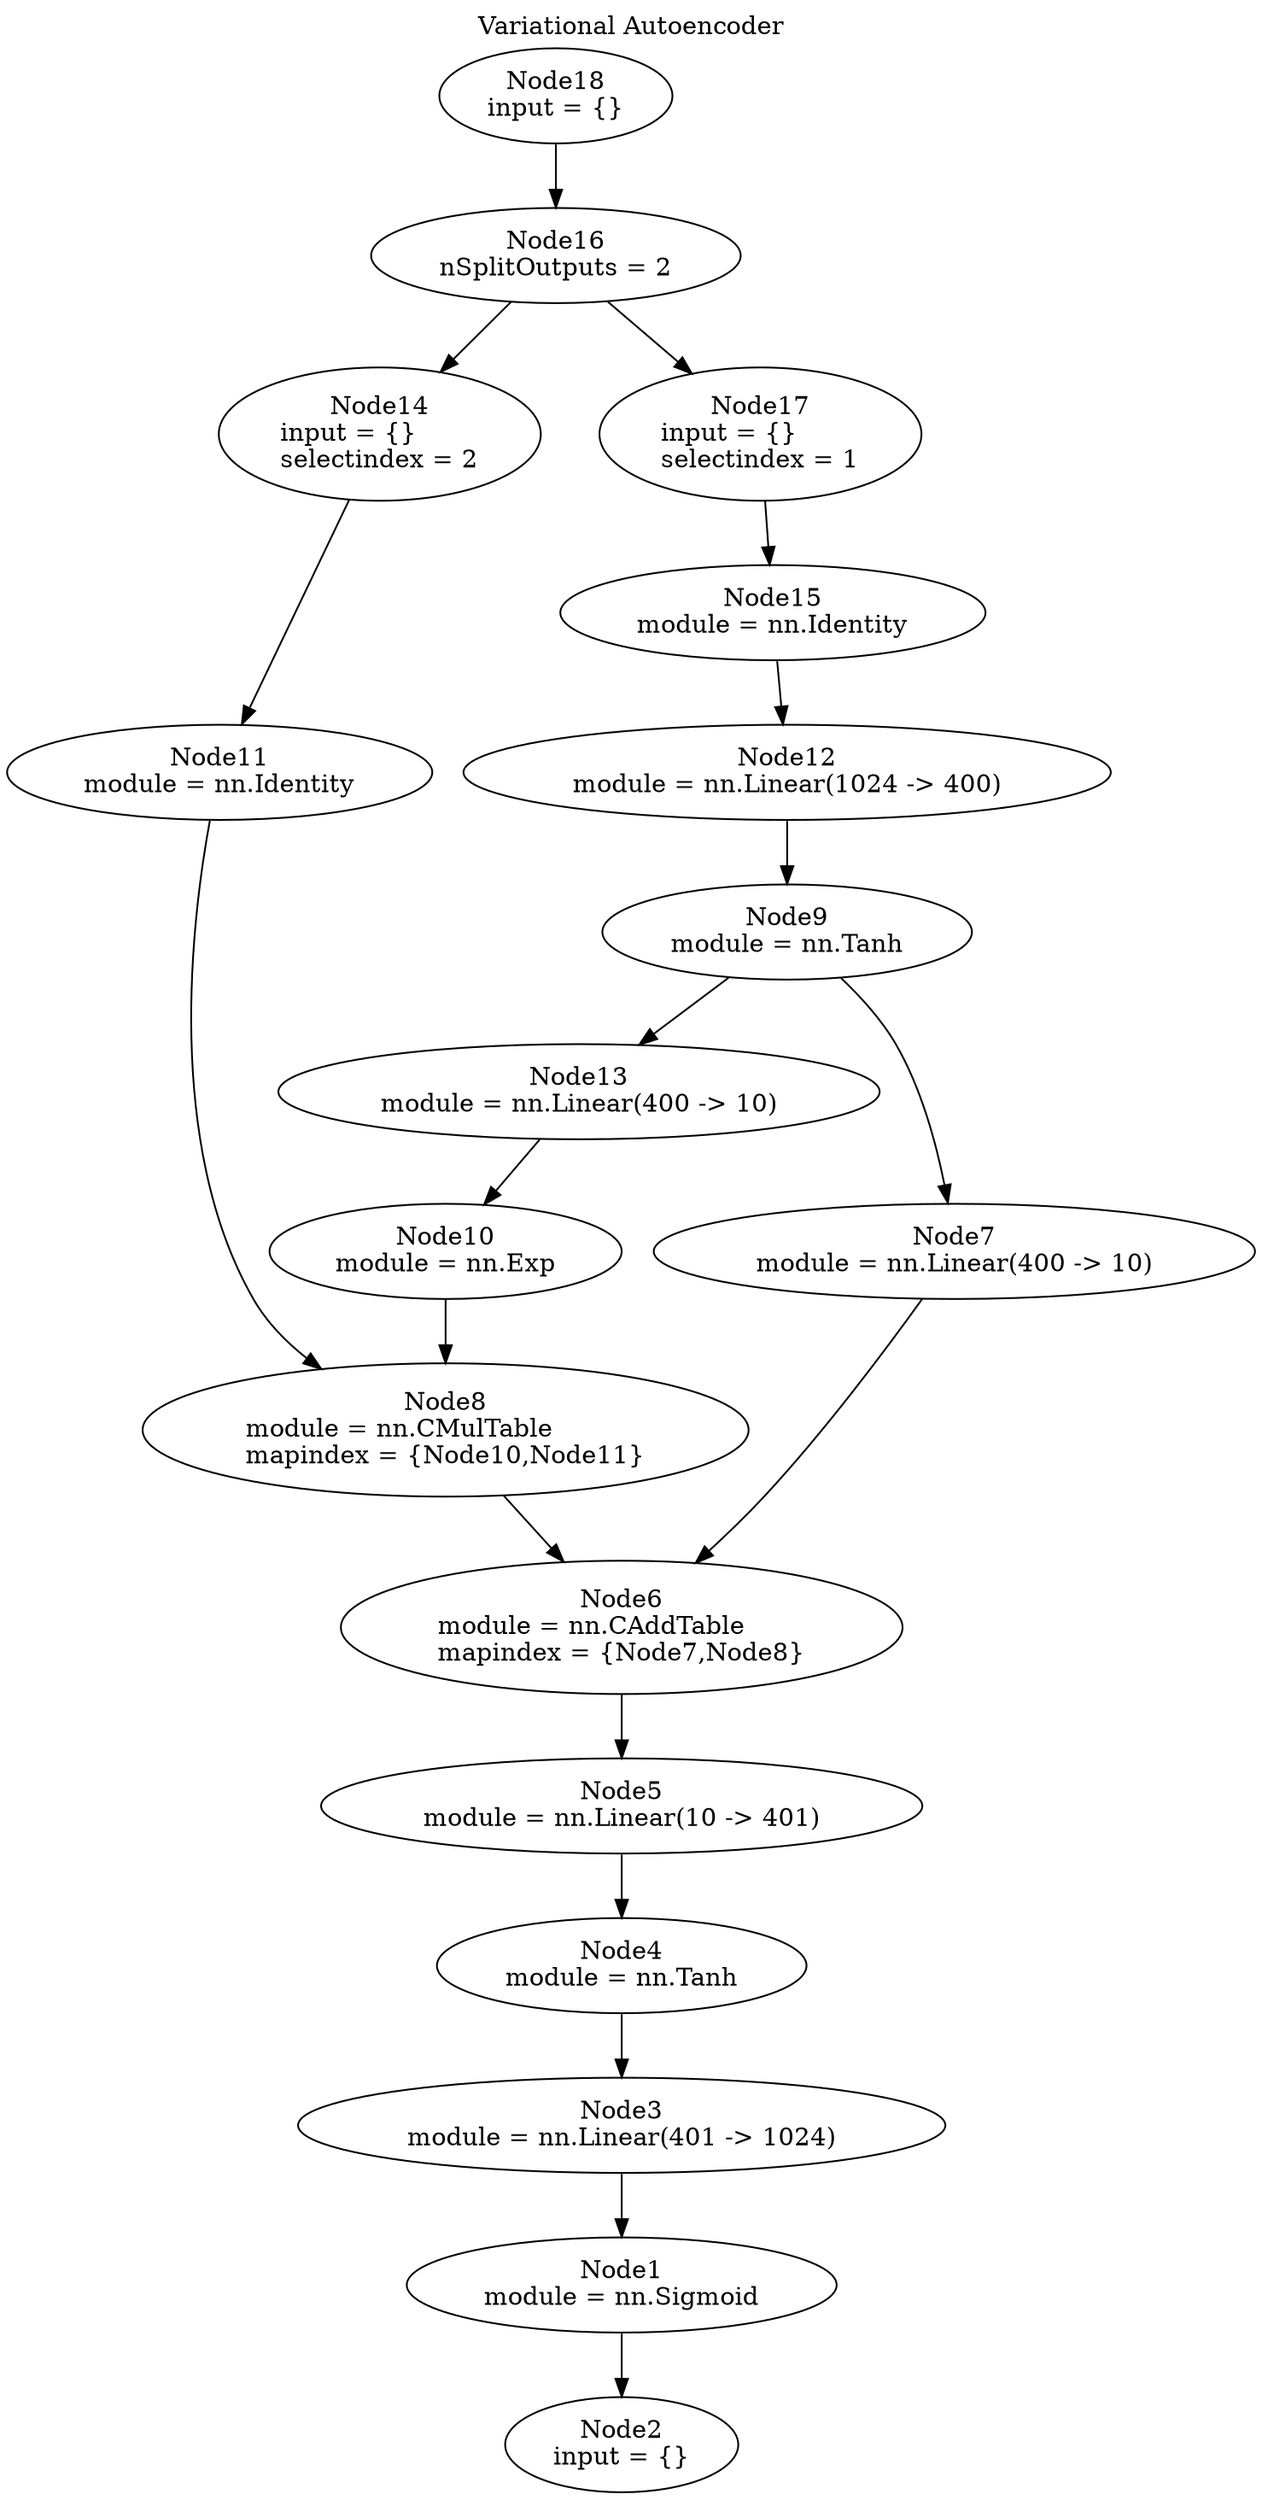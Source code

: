 digraph G {
labelloc="t";
label="Variational Autoencoder";
node [shape = oval]; 
n1[label="Node1\nmodule = nn.Sigmoid" tooltip="[nngraphva.lua]:43"];
n2[label="Node2\ninput = {}" tooltip="[[C]]:-1"];
n3[label="Node3\nmodule = nn.Linear(401 -> 1024)" tooltip="[nngraphva.lua]:42"];
n4[label="Node4\nmodule = nn.Tanh" tooltip="[nngraphva.lua]:40"];
n5[label="Node5\nmodule = nn.Linear(10 -> 401)" tooltip="[nngraphva.lua]:39"];
n6[label="Node6\nmodule = nn.CAddTable\lmapindex = {Node7,Node8}" tooltip="[nngraphva.lua]:37"];
n7[label="Node7\nmodule = nn.Linear(400 -> 10)" tooltip="[nngraphva.lua]:30"];
n8[label="Node8\nmodule = nn.CMulTable\lmapindex = {Node10,Node11}" tooltip="[nngraphva.lua]:35"];
n9[label="Node9\nmodule = nn.Tanh" tooltip="[nngraphva.lua]:27"];
n10[label="Node10\nmodule = nn.Exp" tooltip="[nngraphva.lua]:34"];
n11[label="Node11\nmodule = nn.Identity" tooltip="[nngraphva.lua]:31"];
n12[label="Node12\nmodule = nn.Linear(1024 -> 400)" tooltip="[nngraphva.lua]:26"];
n13[label="Node13\nmodule = nn.Linear(400 -> 10)" tooltip="[nngraphva.lua]:29"];
n14[label="Node14\ninput = {}\lselectindex = 2" tooltip="[[C]]:-1-2"];
n15[label="Node15\nmodule = nn.Identity" tooltip="[nngraphva.lua]:25"];
n16[label="Node16\nnSplitOutputs = 2" tooltip="[[C]]:-1-mnode"];
n17[label="Node17\ninput = {}\lselectindex = 1" tooltip="[[C]]:-1-1"];
n18[label="Node18\ninput = {}" tooltip="[[C]]:-1"];
n1 -> n2;
n3 -> n1;
n4 -> n3;
n5 -> n4;
n6 -> n5;
n7 -> n6;
n8 -> n6;
n9 -> n7;
n10 -> n8;
n11 -> n8;
n12 -> n9;
n13 -> n10;
n14 -> n11;
n15 -> n12;
n9 -> n13;
n16 -> n14;
n17 -> n15;
n18 -> n16;
n16 -> n17;
}